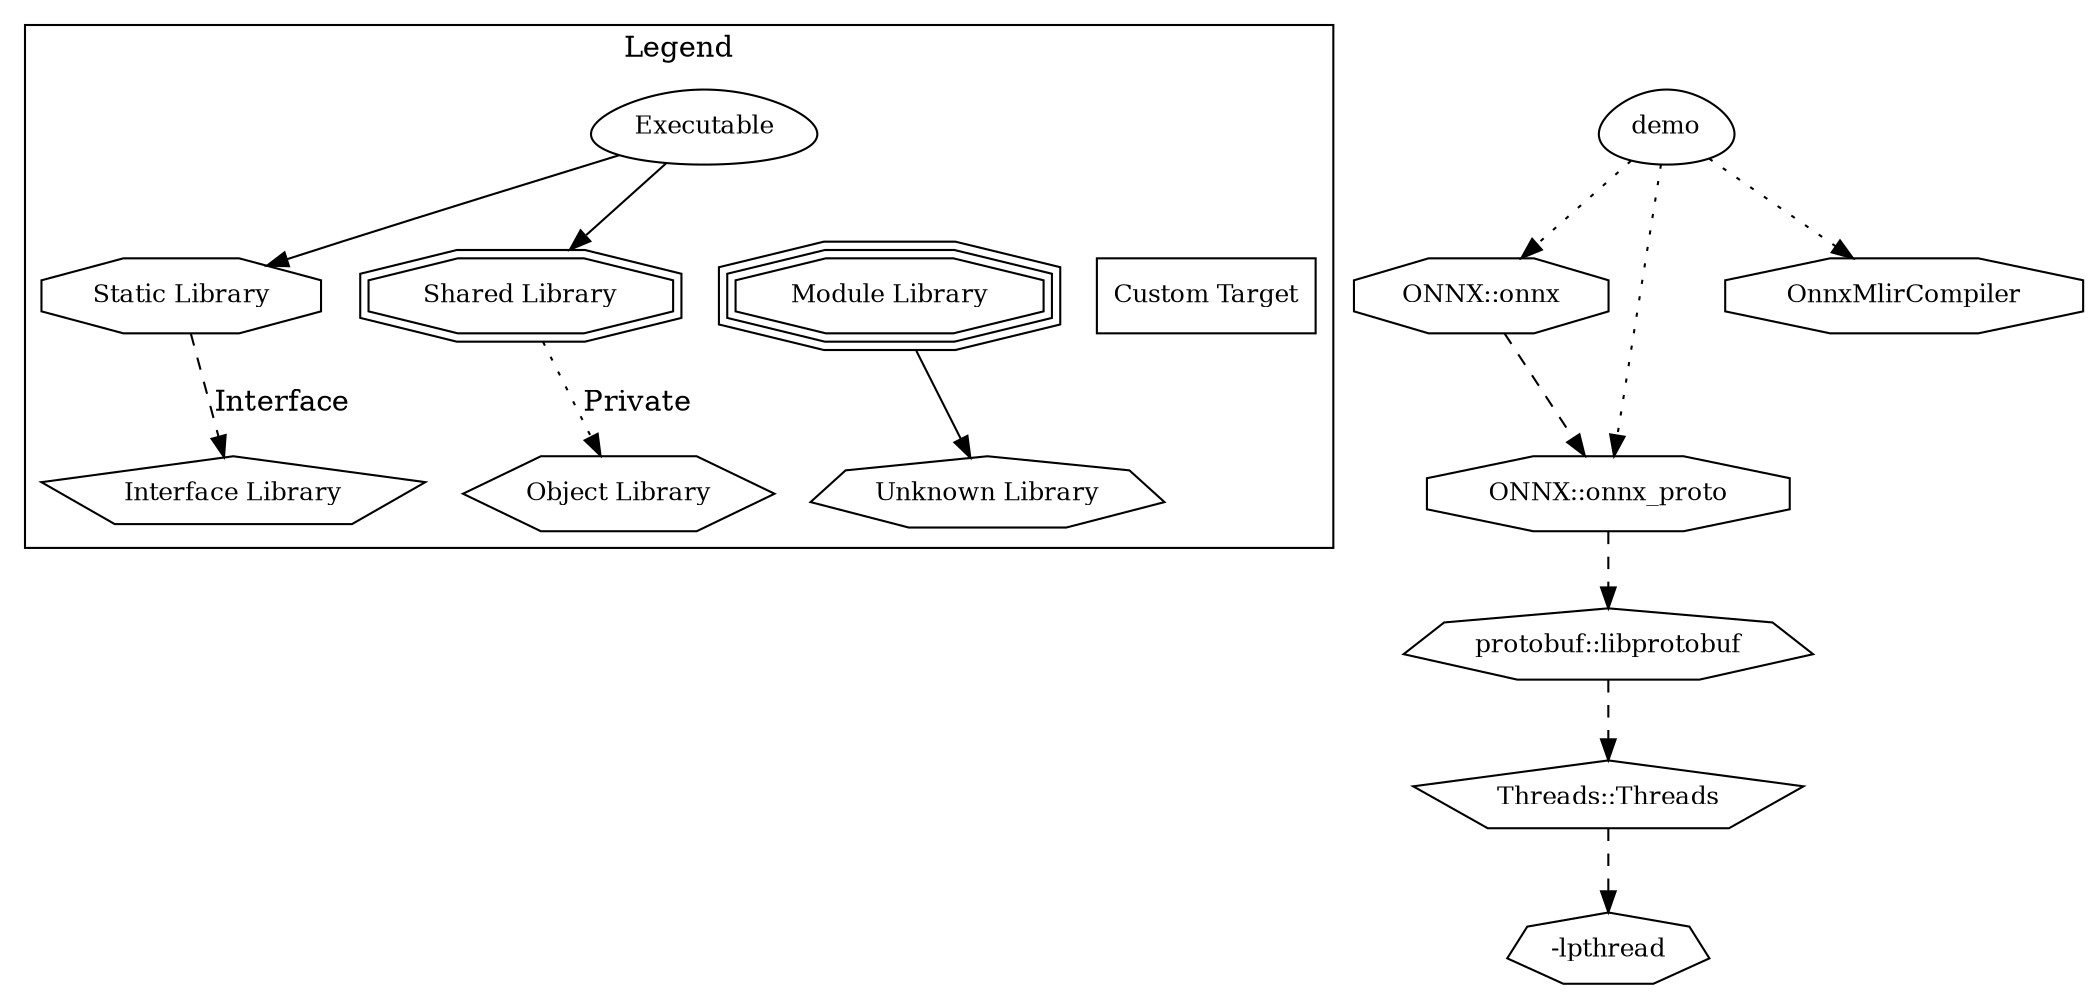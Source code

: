 digraph "onnx2cpu" {
node [
  fontsize = "12"
];
subgraph clusterLegend {
  label = "Legend";
  color = black;
  edge [ style = invis ];
  legendNode0 [ label = "Executable", shape = egg ];
  legendNode1 [ label = "Static Library", shape = octagon ];
  legendNode2 [ label = "Shared Library", shape = doubleoctagon ];
  legendNode3 [ label = "Module Library", shape = tripleoctagon ];
  legendNode4 [ label = "Interface Library", shape = pentagon ];
  legendNode5 [ label = "Object Library", shape = hexagon ];
  legendNode6 [ label = "Unknown Library", shape = septagon ];
  legendNode7 [ label = "Custom Target", shape = box ];
  legendNode0 -> legendNode1 [ style = solid ];
  legendNode0 -> legendNode2 [ style = solid ];
  legendNode0 -> legendNode3;
  legendNode1 -> legendNode4 [ label = "Interface", style = dashed ];
  legendNode2 -> legendNode5 [ label = "Private", style = dotted ];
  legendNode3 -> legendNode6 [ style = solid ];
  legendNode0 -> legendNode7;
}
    "node0" [ label = "demo", shape = egg ];
    "node1" [ label = "ONNX::onnx", shape = octagon ];
    "node2" [ label = "ONNX::onnx_proto", shape = octagon ];
    "node3" [ label = "protobuf::libprotobuf", shape = septagon ];
    "node4" [ label = "Threads::Threads", shape = pentagon ];
    "node5" [ label = "-lpthread", shape = septagon ];
    "node4" -> "node5" [ style = dashed ] // Threads::Threads -> -lpthread
    "node3" -> "node4" [ style = dashed ] // protobuf::libprotobuf -> Threads::Threads
    "node2" -> "node3" [ style = dashed ] // ONNX::onnx_proto -> protobuf::libprotobuf
    "node1" -> "node2" [ style = dashed ] // ONNX::onnx -> ONNX::onnx_proto
    "node0" -> "node1" [ style = dotted ] // demo -> ONNX::onnx
    "node0" -> "node2" [ style = dotted ] // demo -> ONNX::onnx_proto
    "node6" [ label = "OnnxMlirCompiler", shape = octagon ];
    "node0" -> "node6" [ style = dotted ] // demo -> OnnxMlirCompiler
}
